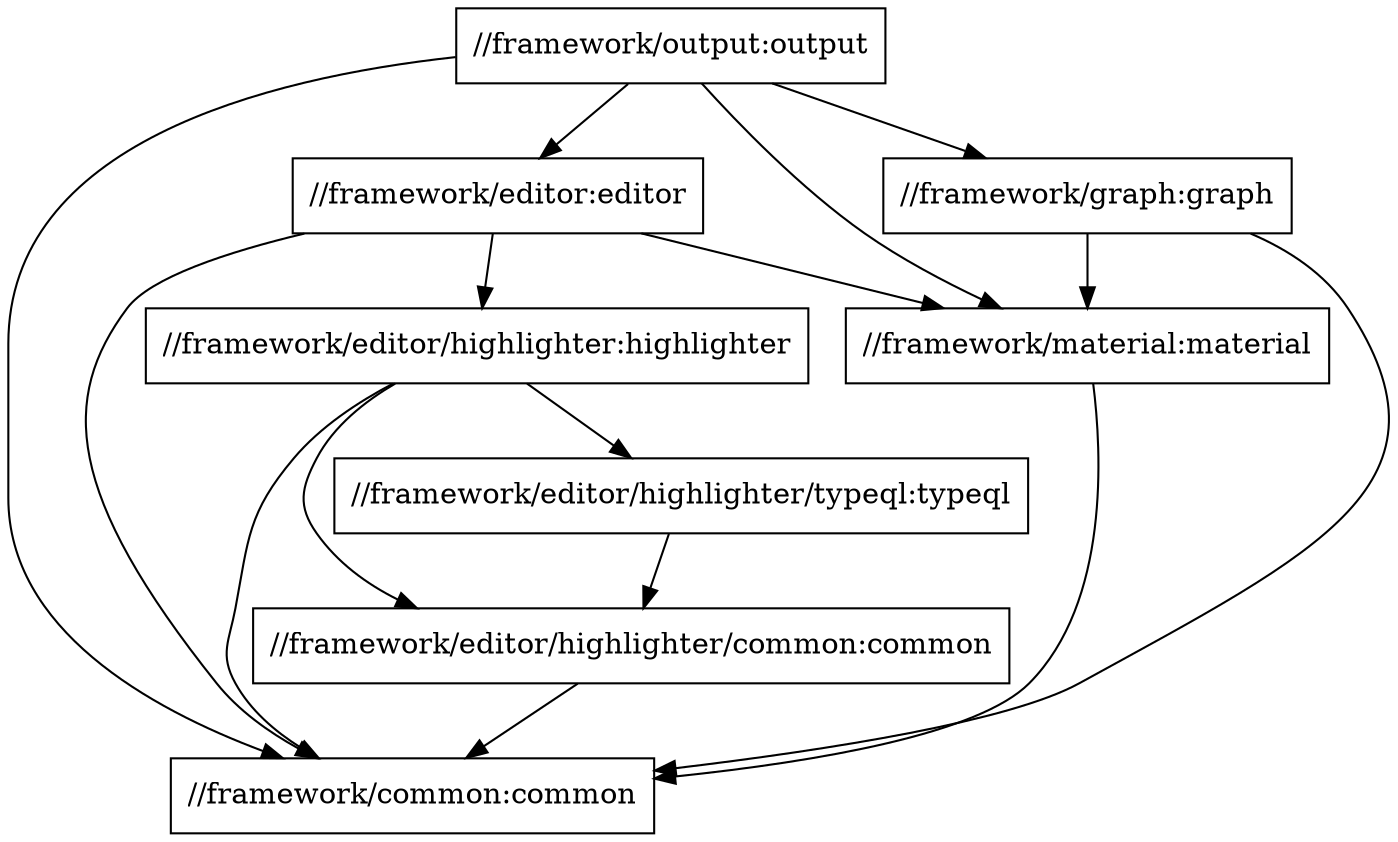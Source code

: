 digraph mygraph {
  node [shape=box];
  "//framework/output:output"
  "//framework/output:output" -> "//framework/common:common"
  "//framework/output:output" -> "//framework/editor:editor"
  "//framework/output:output" -> "//framework/graph:graph"
  "//framework/output:output" -> "//framework/material:material"
  "//framework/graph:graph"
  "//framework/graph:graph" -> "//framework/common:common"
  "//framework/graph:graph" -> "//framework/material:material"
  "//framework/editor:editor"
  "//framework/editor:editor" -> "//framework/common:common"
  "//framework/editor:editor" -> "//framework/editor/highlighter:highlighter"
  "//framework/editor:editor" -> "//framework/material:material"
  "//framework/material:material"
  "//framework/material:material" -> "//framework/common:common"
  "//framework/editor/highlighter:highlighter"
  "//framework/editor/highlighter:highlighter" -> "//framework/editor/highlighter/common:common"
  "//framework/editor/highlighter:highlighter" -> "//framework/editor/highlighter/typeql:typeql"
  "//framework/editor/highlighter:highlighter" -> "//framework/common:common"
  "//framework/editor/highlighter/typeql:typeql"
  "//framework/editor/highlighter/typeql:typeql" -> "//framework/editor/highlighter/common:common"
  "//framework/editor/highlighter/common:common"
  "//framework/editor/highlighter/common:common" -> "//framework/common:common"
  "//framework/common:common"
}
